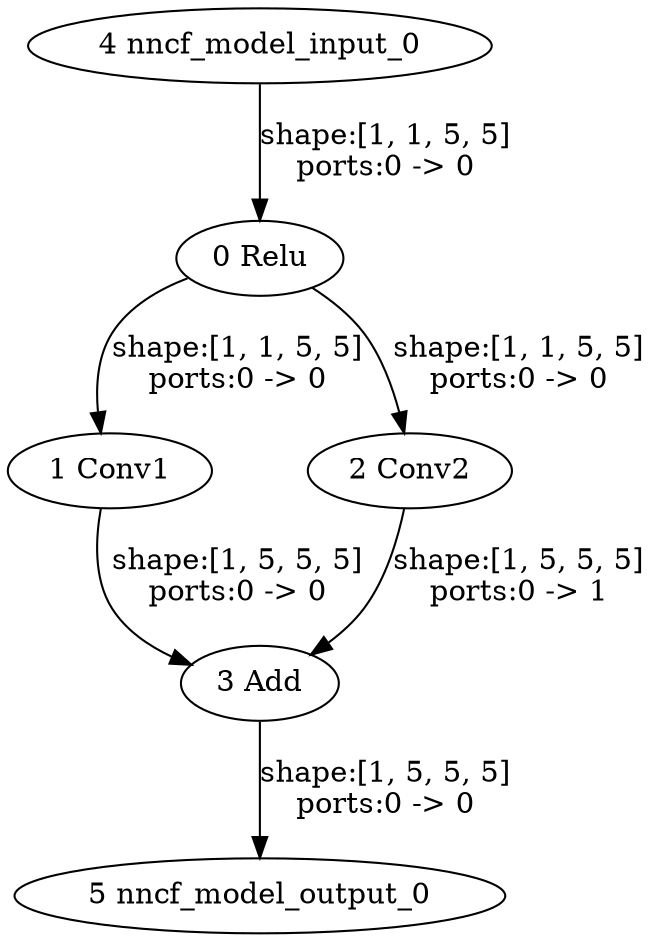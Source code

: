 strict digraph  {
"0 Relu" [id=0, type=Relu];
"1 Conv1" [id=1, type=Conv];
"2 Conv2" [id=2, type=Conv];
"3 Add" [id=3, type=Add];
"4 nncf_model_input_0" [id=4, type=nncf_model_input];
"5 nncf_model_output_0" [id=5, type=nncf_model_output];
"0 Relu" -> "1 Conv1"  [label="shape:[1, 1, 5, 5]\nports:0 -> 0", style=solid];
"0 Relu" -> "2 Conv2"  [label="shape:[1, 1, 5, 5]\nports:0 -> 0", style=solid];
"1 Conv1" -> "3 Add"  [label="shape:[1, 5, 5, 5]\nports:0 -> 0", style=solid];
"2 Conv2" -> "3 Add"  [label="shape:[1, 5, 5, 5]\nports:0 -> 1", style=solid];
"3 Add" -> "5 nncf_model_output_0"  [label="shape:[1, 5, 5, 5]\nports:0 -> 0", style=solid];
"4 nncf_model_input_0" -> "0 Relu"  [label="shape:[1, 1, 5, 5]\nports:0 -> 0", style=solid];
}
